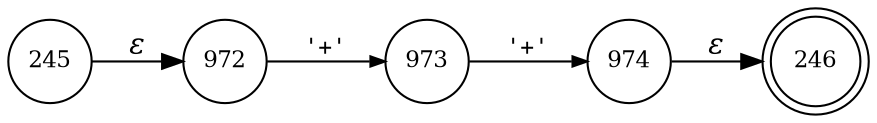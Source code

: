 digraph ATN {
rankdir=LR;
s246[fontsize=11, label="246", shape=doublecircle, fixedsize=true, width=.6];
s245[fontsize=11,label="245", shape=circle, fixedsize=true, width=.55, peripheries=1];
s972[fontsize=11,label="972", shape=circle, fixedsize=true, width=.55, peripheries=1];
s973[fontsize=11,label="973", shape=circle, fixedsize=true, width=.55, peripheries=1];
s974[fontsize=11,label="974", shape=circle, fixedsize=true, width=.55, peripheries=1];
s245 -> s972 [fontname="Times-Italic", label="&epsilon;"];
s972 -> s973 [fontsize=11, fontname="Courier", arrowsize=.7, label = "'+'", arrowhead = normal];
s973 -> s974 [fontsize=11, fontname="Courier", arrowsize=.7, label = "'+'", arrowhead = normal];
s974 -> s246 [fontname="Times-Italic", label="&epsilon;"];
}